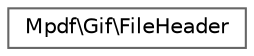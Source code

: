 digraph "Graphical Class Hierarchy"
{
 // LATEX_PDF_SIZE
  bgcolor="transparent";
  edge [fontname=Helvetica,fontsize=10,labelfontname=Helvetica,labelfontsize=10];
  node [fontname=Helvetica,fontsize=10,shape=box,height=0.2,width=0.4];
  rankdir="LR";
  Node0 [id="Node000000",label="Mpdf\\Gif\\FileHeader",height=0.2,width=0.4,color="grey40", fillcolor="white", style="filled",URL="$classMpdf_1_1Gif_1_1FileHeader.html",tooltip=" "];
}
